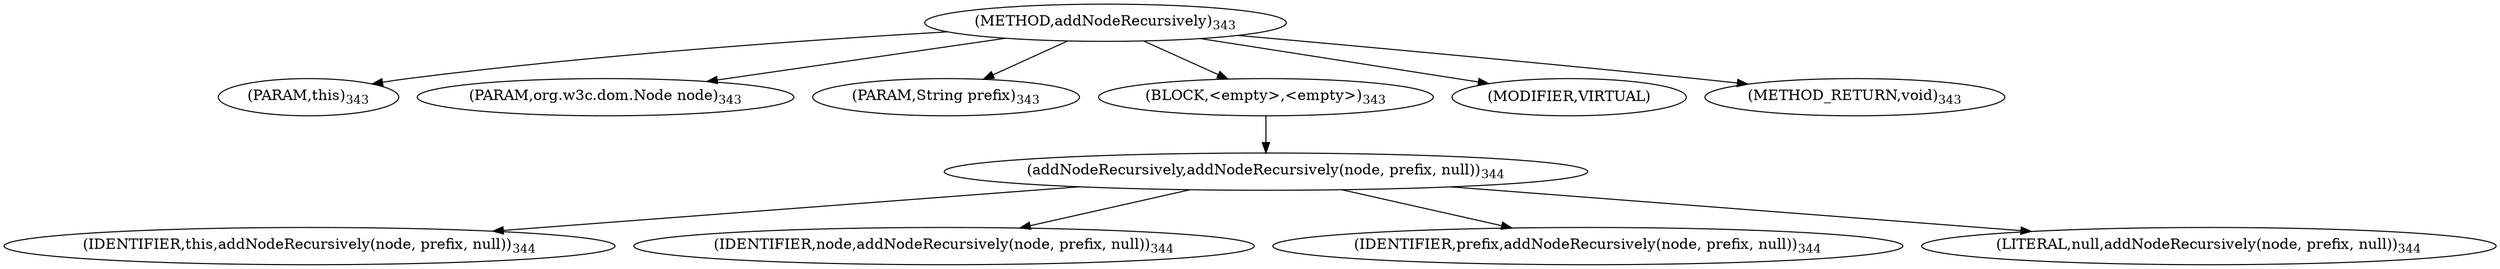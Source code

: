 digraph "addNodeRecursively" {  
"455" [label = <(METHOD,addNodeRecursively)<SUB>343</SUB>> ]
"15" [label = <(PARAM,this)<SUB>343</SUB>> ]
"456" [label = <(PARAM,org.w3c.dom.Node node)<SUB>343</SUB>> ]
"457" [label = <(PARAM,String prefix)<SUB>343</SUB>> ]
"458" [label = <(BLOCK,&lt;empty&gt;,&lt;empty&gt;)<SUB>343</SUB>> ]
"459" [label = <(addNodeRecursively,addNodeRecursively(node, prefix, null))<SUB>344</SUB>> ]
"14" [label = <(IDENTIFIER,this,addNodeRecursively(node, prefix, null))<SUB>344</SUB>> ]
"460" [label = <(IDENTIFIER,node,addNodeRecursively(node, prefix, null))<SUB>344</SUB>> ]
"461" [label = <(IDENTIFIER,prefix,addNodeRecursively(node, prefix, null))<SUB>344</SUB>> ]
"462" [label = <(LITERAL,null,addNodeRecursively(node, prefix, null))<SUB>344</SUB>> ]
"463" [label = <(MODIFIER,VIRTUAL)> ]
"464" [label = <(METHOD_RETURN,void)<SUB>343</SUB>> ]
  "455" -> "15" 
  "455" -> "456" 
  "455" -> "457" 
  "455" -> "458" 
  "455" -> "463" 
  "455" -> "464" 
  "458" -> "459" 
  "459" -> "14" 
  "459" -> "460" 
  "459" -> "461" 
  "459" -> "462" 
}
